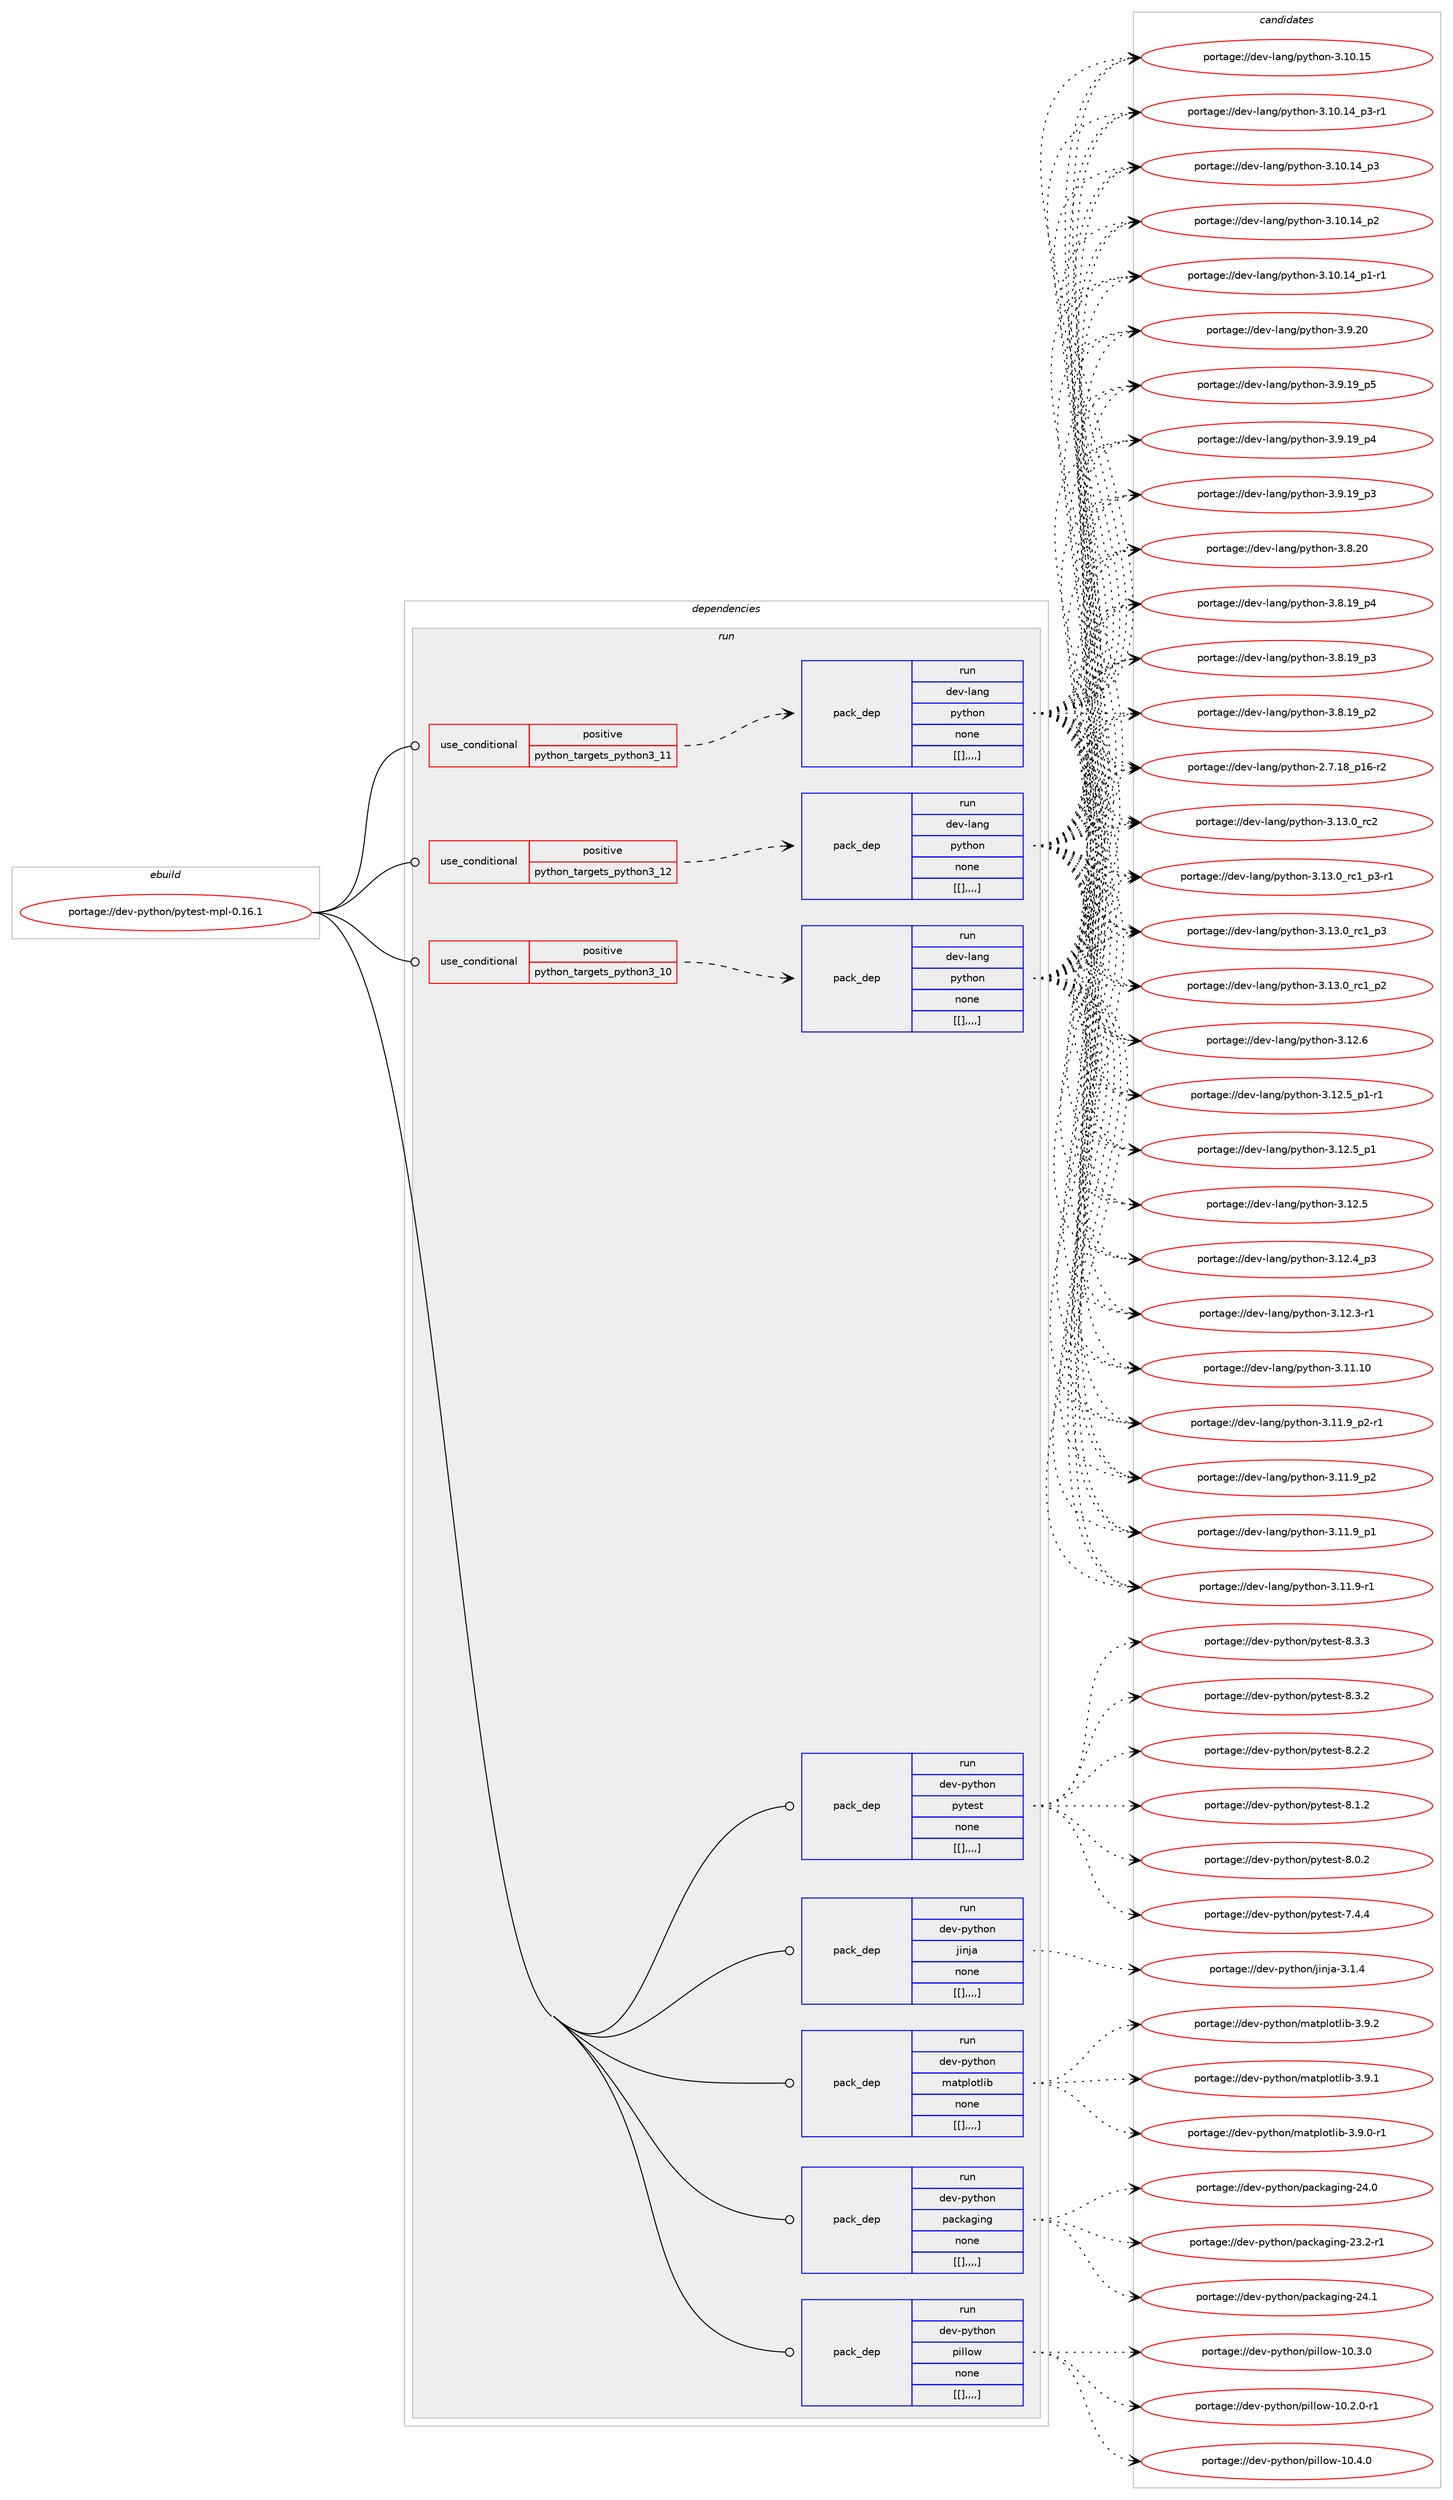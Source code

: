 digraph prolog {

# *************
# Graph options
# *************

newrank=true;
concentrate=true;
compound=true;
graph [rankdir=LR,fontname=Helvetica,fontsize=10,ranksep=1.5];#, ranksep=2.5, nodesep=0.2];
edge  [arrowhead=vee];
node  [fontname=Helvetica,fontsize=10];

# **********
# The ebuild
# **********

subgraph cluster_leftcol {
color=gray;
label=<<i>ebuild</i>>;
id [label="portage://dev-python/pytest-mpl-0.16.1", color=red, width=4, href="../dev-python/pytest-mpl-0.16.1.svg"];
}

# ****************
# The dependencies
# ****************

subgraph cluster_midcol {
color=gray;
label=<<i>dependencies</i>>;
subgraph cluster_compile {
fillcolor="#eeeeee";
style=filled;
label=<<i>compile</i>>;
}
subgraph cluster_compileandrun {
fillcolor="#eeeeee";
style=filled;
label=<<i>compile and run</i>>;
}
subgraph cluster_run {
fillcolor="#eeeeee";
style=filled;
label=<<i>run</i>>;
subgraph cond38925 {
dependency161137 [label=<<TABLE BORDER="0" CELLBORDER="1" CELLSPACING="0" CELLPADDING="4"><TR><TD ROWSPAN="3" CELLPADDING="10">use_conditional</TD></TR><TR><TD>positive</TD></TR><TR><TD>python_targets_python3_10</TD></TR></TABLE>>, shape=none, color=red];
subgraph pack120956 {
dependency161138 [label=<<TABLE BORDER="0" CELLBORDER="1" CELLSPACING="0" CELLPADDING="4" WIDTH="220"><TR><TD ROWSPAN="6" CELLPADDING="30">pack_dep</TD></TR><TR><TD WIDTH="110">run</TD></TR><TR><TD>dev-lang</TD></TR><TR><TD>python</TD></TR><TR><TD>none</TD></TR><TR><TD>[[],,,,]</TD></TR></TABLE>>, shape=none, color=blue];
}
dependency161137:e -> dependency161138:w [weight=20,style="dashed",arrowhead="vee"];
}
id:e -> dependency161137:w [weight=20,style="solid",arrowhead="odot"];
subgraph cond38926 {
dependency161139 [label=<<TABLE BORDER="0" CELLBORDER="1" CELLSPACING="0" CELLPADDING="4"><TR><TD ROWSPAN="3" CELLPADDING="10">use_conditional</TD></TR><TR><TD>positive</TD></TR><TR><TD>python_targets_python3_11</TD></TR></TABLE>>, shape=none, color=red];
subgraph pack120957 {
dependency161140 [label=<<TABLE BORDER="0" CELLBORDER="1" CELLSPACING="0" CELLPADDING="4" WIDTH="220"><TR><TD ROWSPAN="6" CELLPADDING="30">pack_dep</TD></TR><TR><TD WIDTH="110">run</TD></TR><TR><TD>dev-lang</TD></TR><TR><TD>python</TD></TR><TR><TD>none</TD></TR><TR><TD>[[],,,,]</TD></TR></TABLE>>, shape=none, color=blue];
}
dependency161139:e -> dependency161140:w [weight=20,style="dashed",arrowhead="vee"];
}
id:e -> dependency161139:w [weight=20,style="solid",arrowhead="odot"];
subgraph cond38927 {
dependency161141 [label=<<TABLE BORDER="0" CELLBORDER="1" CELLSPACING="0" CELLPADDING="4"><TR><TD ROWSPAN="3" CELLPADDING="10">use_conditional</TD></TR><TR><TD>positive</TD></TR><TR><TD>python_targets_python3_12</TD></TR></TABLE>>, shape=none, color=red];
subgraph pack120958 {
dependency161142 [label=<<TABLE BORDER="0" CELLBORDER="1" CELLSPACING="0" CELLPADDING="4" WIDTH="220"><TR><TD ROWSPAN="6" CELLPADDING="30">pack_dep</TD></TR><TR><TD WIDTH="110">run</TD></TR><TR><TD>dev-lang</TD></TR><TR><TD>python</TD></TR><TR><TD>none</TD></TR><TR><TD>[[],,,,]</TD></TR></TABLE>>, shape=none, color=blue];
}
dependency161141:e -> dependency161142:w [weight=20,style="dashed",arrowhead="vee"];
}
id:e -> dependency161141:w [weight=20,style="solid",arrowhead="odot"];
subgraph pack120959 {
dependency161143 [label=<<TABLE BORDER="0" CELLBORDER="1" CELLSPACING="0" CELLPADDING="4" WIDTH="220"><TR><TD ROWSPAN="6" CELLPADDING="30">pack_dep</TD></TR><TR><TD WIDTH="110">run</TD></TR><TR><TD>dev-python</TD></TR><TR><TD>jinja</TD></TR><TR><TD>none</TD></TR><TR><TD>[[],,,,]</TD></TR></TABLE>>, shape=none, color=blue];
}
id:e -> dependency161143:w [weight=20,style="solid",arrowhead="odot"];
subgraph pack120960 {
dependency161144 [label=<<TABLE BORDER="0" CELLBORDER="1" CELLSPACING="0" CELLPADDING="4" WIDTH="220"><TR><TD ROWSPAN="6" CELLPADDING="30">pack_dep</TD></TR><TR><TD WIDTH="110">run</TD></TR><TR><TD>dev-python</TD></TR><TR><TD>matplotlib</TD></TR><TR><TD>none</TD></TR><TR><TD>[[],,,,]</TD></TR></TABLE>>, shape=none, color=blue];
}
id:e -> dependency161144:w [weight=20,style="solid",arrowhead="odot"];
subgraph pack120961 {
dependency161145 [label=<<TABLE BORDER="0" CELLBORDER="1" CELLSPACING="0" CELLPADDING="4" WIDTH="220"><TR><TD ROWSPAN="6" CELLPADDING="30">pack_dep</TD></TR><TR><TD WIDTH="110">run</TD></TR><TR><TD>dev-python</TD></TR><TR><TD>packaging</TD></TR><TR><TD>none</TD></TR><TR><TD>[[],,,,]</TD></TR></TABLE>>, shape=none, color=blue];
}
id:e -> dependency161145:w [weight=20,style="solid",arrowhead="odot"];
subgraph pack120962 {
dependency161146 [label=<<TABLE BORDER="0" CELLBORDER="1" CELLSPACING="0" CELLPADDING="4" WIDTH="220"><TR><TD ROWSPAN="6" CELLPADDING="30">pack_dep</TD></TR><TR><TD WIDTH="110">run</TD></TR><TR><TD>dev-python</TD></TR><TR><TD>pillow</TD></TR><TR><TD>none</TD></TR><TR><TD>[[],,,,]</TD></TR></TABLE>>, shape=none, color=blue];
}
id:e -> dependency161146:w [weight=20,style="solid",arrowhead="odot"];
subgraph pack120963 {
dependency161147 [label=<<TABLE BORDER="0" CELLBORDER="1" CELLSPACING="0" CELLPADDING="4" WIDTH="220"><TR><TD ROWSPAN="6" CELLPADDING="30">pack_dep</TD></TR><TR><TD WIDTH="110">run</TD></TR><TR><TD>dev-python</TD></TR><TR><TD>pytest</TD></TR><TR><TD>none</TD></TR><TR><TD>[[],,,,]</TD></TR></TABLE>>, shape=none, color=blue];
}
id:e -> dependency161147:w [weight=20,style="solid",arrowhead="odot"];
}
}

# **************
# The candidates
# **************

subgraph cluster_choices {
rank=same;
color=gray;
label=<<i>candidates</i>>;

subgraph choice120956 {
color=black;
nodesep=1;
choice10010111845108971101034711212111610411111045514649514648951149950 [label="portage://dev-lang/python-3.13.0_rc2", color=red, width=4,href="../dev-lang/python-3.13.0_rc2.svg"];
choice1001011184510897110103471121211161041111104551464951464895114994995112514511449 [label="portage://dev-lang/python-3.13.0_rc1_p3-r1", color=red, width=4,href="../dev-lang/python-3.13.0_rc1_p3-r1.svg"];
choice100101118451089711010347112121116104111110455146495146489511499499511251 [label="portage://dev-lang/python-3.13.0_rc1_p3", color=red, width=4,href="../dev-lang/python-3.13.0_rc1_p3.svg"];
choice100101118451089711010347112121116104111110455146495146489511499499511250 [label="portage://dev-lang/python-3.13.0_rc1_p2", color=red, width=4,href="../dev-lang/python-3.13.0_rc1_p2.svg"];
choice10010111845108971101034711212111610411111045514649504654 [label="portage://dev-lang/python-3.12.6", color=red, width=4,href="../dev-lang/python-3.12.6.svg"];
choice1001011184510897110103471121211161041111104551464950465395112494511449 [label="portage://dev-lang/python-3.12.5_p1-r1", color=red, width=4,href="../dev-lang/python-3.12.5_p1-r1.svg"];
choice100101118451089711010347112121116104111110455146495046539511249 [label="portage://dev-lang/python-3.12.5_p1", color=red, width=4,href="../dev-lang/python-3.12.5_p1.svg"];
choice10010111845108971101034711212111610411111045514649504653 [label="portage://dev-lang/python-3.12.5", color=red, width=4,href="../dev-lang/python-3.12.5.svg"];
choice100101118451089711010347112121116104111110455146495046529511251 [label="portage://dev-lang/python-3.12.4_p3", color=red, width=4,href="../dev-lang/python-3.12.4_p3.svg"];
choice100101118451089711010347112121116104111110455146495046514511449 [label="portage://dev-lang/python-3.12.3-r1", color=red, width=4,href="../dev-lang/python-3.12.3-r1.svg"];
choice1001011184510897110103471121211161041111104551464949464948 [label="portage://dev-lang/python-3.11.10", color=red, width=4,href="../dev-lang/python-3.11.10.svg"];
choice1001011184510897110103471121211161041111104551464949465795112504511449 [label="portage://dev-lang/python-3.11.9_p2-r1", color=red, width=4,href="../dev-lang/python-3.11.9_p2-r1.svg"];
choice100101118451089711010347112121116104111110455146494946579511250 [label="portage://dev-lang/python-3.11.9_p2", color=red, width=4,href="../dev-lang/python-3.11.9_p2.svg"];
choice100101118451089711010347112121116104111110455146494946579511249 [label="portage://dev-lang/python-3.11.9_p1", color=red, width=4,href="../dev-lang/python-3.11.9_p1.svg"];
choice100101118451089711010347112121116104111110455146494946574511449 [label="portage://dev-lang/python-3.11.9-r1", color=red, width=4,href="../dev-lang/python-3.11.9-r1.svg"];
choice1001011184510897110103471121211161041111104551464948464953 [label="portage://dev-lang/python-3.10.15", color=red, width=4,href="../dev-lang/python-3.10.15.svg"];
choice100101118451089711010347112121116104111110455146494846495295112514511449 [label="portage://dev-lang/python-3.10.14_p3-r1", color=red, width=4,href="../dev-lang/python-3.10.14_p3-r1.svg"];
choice10010111845108971101034711212111610411111045514649484649529511251 [label="portage://dev-lang/python-3.10.14_p3", color=red, width=4,href="../dev-lang/python-3.10.14_p3.svg"];
choice10010111845108971101034711212111610411111045514649484649529511250 [label="portage://dev-lang/python-3.10.14_p2", color=red, width=4,href="../dev-lang/python-3.10.14_p2.svg"];
choice100101118451089711010347112121116104111110455146494846495295112494511449 [label="portage://dev-lang/python-3.10.14_p1-r1", color=red, width=4,href="../dev-lang/python-3.10.14_p1-r1.svg"];
choice10010111845108971101034711212111610411111045514657465048 [label="portage://dev-lang/python-3.9.20", color=red, width=4,href="../dev-lang/python-3.9.20.svg"];
choice100101118451089711010347112121116104111110455146574649579511253 [label="portage://dev-lang/python-3.9.19_p5", color=red, width=4,href="../dev-lang/python-3.9.19_p5.svg"];
choice100101118451089711010347112121116104111110455146574649579511252 [label="portage://dev-lang/python-3.9.19_p4", color=red, width=4,href="../dev-lang/python-3.9.19_p4.svg"];
choice100101118451089711010347112121116104111110455146574649579511251 [label="portage://dev-lang/python-3.9.19_p3", color=red, width=4,href="../dev-lang/python-3.9.19_p3.svg"];
choice10010111845108971101034711212111610411111045514656465048 [label="portage://dev-lang/python-3.8.20", color=red, width=4,href="../dev-lang/python-3.8.20.svg"];
choice100101118451089711010347112121116104111110455146564649579511252 [label="portage://dev-lang/python-3.8.19_p4", color=red, width=4,href="../dev-lang/python-3.8.19_p4.svg"];
choice100101118451089711010347112121116104111110455146564649579511251 [label="portage://dev-lang/python-3.8.19_p3", color=red, width=4,href="../dev-lang/python-3.8.19_p3.svg"];
choice100101118451089711010347112121116104111110455146564649579511250 [label="portage://dev-lang/python-3.8.19_p2", color=red, width=4,href="../dev-lang/python-3.8.19_p2.svg"];
choice100101118451089711010347112121116104111110455046554649569511249544511450 [label="portage://dev-lang/python-2.7.18_p16-r2", color=red, width=4,href="../dev-lang/python-2.7.18_p16-r2.svg"];
dependency161138:e -> choice10010111845108971101034711212111610411111045514649514648951149950:w [style=dotted,weight="100"];
dependency161138:e -> choice1001011184510897110103471121211161041111104551464951464895114994995112514511449:w [style=dotted,weight="100"];
dependency161138:e -> choice100101118451089711010347112121116104111110455146495146489511499499511251:w [style=dotted,weight="100"];
dependency161138:e -> choice100101118451089711010347112121116104111110455146495146489511499499511250:w [style=dotted,weight="100"];
dependency161138:e -> choice10010111845108971101034711212111610411111045514649504654:w [style=dotted,weight="100"];
dependency161138:e -> choice1001011184510897110103471121211161041111104551464950465395112494511449:w [style=dotted,weight="100"];
dependency161138:e -> choice100101118451089711010347112121116104111110455146495046539511249:w [style=dotted,weight="100"];
dependency161138:e -> choice10010111845108971101034711212111610411111045514649504653:w [style=dotted,weight="100"];
dependency161138:e -> choice100101118451089711010347112121116104111110455146495046529511251:w [style=dotted,weight="100"];
dependency161138:e -> choice100101118451089711010347112121116104111110455146495046514511449:w [style=dotted,weight="100"];
dependency161138:e -> choice1001011184510897110103471121211161041111104551464949464948:w [style=dotted,weight="100"];
dependency161138:e -> choice1001011184510897110103471121211161041111104551464949465795112504511449:w [style=dotted,weight="100"];
dependency161138:e -> choice100101118451089711010347112121116104111110455146494946579511250:w [style=dotted,weight="100"];
dependency161138:e -> choice100101118451089711010347112121116104111110455146494946579511249:w [style=dotted,weight="100"];
dependency161138:e -> choice100101118451089711010347112121116104111110455146494946574511449:w [style=dotted,weight="100"];
dependency161138:e -> choice1001011184510897110103471121211161041111104551464948464953:w [style=dotted,weight="100"];
dependency161138:e -> choice100101118451089711010347112121116104111110455146494846495295112514511449:w [style=dotted,weight="100"];
dependency161138:e -> choice10010111845108971101034711212111610411111045514649484649529511251:w [style=dotted,weight="100"];
dependency161138:e -> choice10010111845108971101034711212111610411111045514649484649529511250:w [style=dotted,weight="100"];
dependency161138:e -> choice100101118451089711010347112121116104111110455146494846495295112494511449:w [style=dotted,weight="100"];
dependency161138:e -> choice10010111845108971101034711212111610411111045514657465048:w [style=dotted,weight="100"];
dependency161138:e -> choice100101118451089711010347112121116104111110455146574649579511253:w [style=dotted,weight="100"];
dependency161138:e -> choice100101118451089711010347112121116104111110455146574649579511252:w [style=dotted,weight="100"];
dependency161138:e -> choice100101118451089711010347112121116104111110455146574649579511251:w [style=dotted,weight="100"];
dependency161138:e -> choice10010111845108971101034711212111610411111045514656465048:w [style=dotted,weight="100"];
dependency161138:e -> choice100101118451089711010347112121116104111110455146564649579511252:w [style=dotted,weight="100"];
dependency161138:e -> choice100101118451089711010347112121116104111110455146564649579511251:w [style=dotted,weight="100"];
dependency161138:e -> choice100101118451089711010347112121116104111110455146564649579511250:w [style=dotted,weight="100"];
dependency161138:e -> choice100101118451089711010347112121116104111110455046554649569511249544511450:w [style=dotted,weight="100"];
}
subgraph choice120957 {
color=black;
nodesep=1;
choice10010111845108971101034711212111610411111045514649514648951149950 [label="portage://dev-lang/python-3.13.0_rc2", color=red, width=4,href="../dev-lang/python-3.13.0_rc2.svg"];
choice1001011184510897110103471121211161041111104551464951464895114994995112514511449 [label="portage://dev-lang/python-3.13.0_rc1_p3-r1", color=red, width=4,href="../dev-lang/python-3.13.0_rc1_p3-r1.svg"];
choice100101118451089711010347112121116104111110455146495146489511499499511251 [label="portage://dev-lang/python-3.13.0_rc1_p3", color=red, width=4,href="../dev-lang/python-3.13.0_rc1_p3.svg"];
choice100101118451089711010347112121116104111110455146495146489511499499511250 [label="portage://dev-lang/python-3.13.0_rc1_p2", color=red, width=4,href="../dev-lang/python-3.13.0_rc1_p2.svg"];
choice10010111845108971101034711212111610411111045514649504654 [label="portage://dev-lang/python-3.12.6", color=red, width=4,href="../dev-lang/python-3.12.6.svg"];
choice1001011184510897110103471121211161041111104551464950465395112494511449 [label="portage://dev-lang/python-3.12.5_p1-r1", color=red, width=4,href="../dev-lang/python-3.12.5_p1-r1.svg"];
choice100101118451089711010347112121116104111110455146495046539511249 [label="portage://dev-lang/python-3.12.5_p1", color=red, width=4,href="../dev-lang/python-3.12.5_p1.svg"];
choice10010111845108971101034711212111610411111045514649504653 [label="portage://dev-lang/python-3.12.5", color=red, width=4,href="../dev-lang/python-3.12.5.svg"];
choice100101118451089711010347112121116104111110455146495046529511251 [label="portage://dev-lang/python-3.12.4_p3", color=red, width=4,href="../dev-lang/python-3.12.4_p3.svg"];
choice100101118451089711010347112121116104111110455146495046514511449 [label="portage://dev-lang/python-3.12.3-r1", color=red, width=4,href="../dev-lang/python-3.12.3-r1.svg"];
choice1001011184510897110103471121211161041111104551464949464948 [label="portage://dev-lang/python-3.11.10", color=red, width=4,href="../dev-lang/python-3.11.10.svg"];
choice1001011184510897110103471121211161041111104551464949465795112504511449 [label="portage://dev-lang/python-3.11.9_p2-r1", color=red, width=4,href="../dev-lang/python-3.11.9_p2-r1.svg"];
choice100101118451089711010347112121116104111110455146494946579511250 [label="portage://dev-lang/python-3.11.9_p2", color=red, width=4,href="../dev-lang/python-3.11.9_p2.svg"];
choice100101118451089711010347112121116104111110455146494946579511249 [label="portage://dev-lang/python-3.11.9_p1", color=red, width=4,href="../dev-lang/python-3.11.9_p1.svg"];
choice100101118451089711010347112121116104111110455146494946574511449 [label="portage://dev-lang/python-3.11.9-r1", color=red, width=4,href="../dev-lang/python-3.11.9-r1.svg"];
choice1001011184510897110103471121211161041111104551464948464953 [label="portage://dev-lang/python-3.10.15", color=red, width=4,href="../dev-lang/python-3.10.15.svg"];
choice100101118451089711010347112121116104111110455146494846495295112514511449 [label="portage://dev-lang/python-3.10.14_p3-r1", color=red, width=4,href="../dev-lang/python-3.10.14_p3-r1.svg"];
choice10010111845108971101034711212111610411111045514649484649529511251 [label="portage://dev-lang/python-3.10.14_p3", color=red, width=4,href="../dev-lang/python-3.10.14_p3.svg"];
choice10010111845108971101034711212111610411111045514649484649529511250 [label="portage://dev-lang/python-3.10.14_p2", color=red, width=4,href="../dev-lang/python-3.10.14_p2.svg"];
choice100101118451089711010347112121116104111110455146494846495295112494511449 [label="portage://dev-lang/python-3.10.14_p1-r1", color=red, width=4,href="../dev-lang/python-3.10.14_p1-r1.svg"];
choice10010111845108971101034711212111610411111045514657465048 [label="portage://dev-lang/python-3.9.20", color=red, width=4,href="../dev-lang/python-3.9.20.svg"];
choice100101118451089711010347112121116104111110455146574649579511253 [label="portage://dev-lang/python-3.9.19_p5", color=red, width=4,href="../dev-lang/python-3.9.19_p5.svg"];
choice100101118451089711010347112121116104111110455146574649579511252 [label="portage://dev-lang/python-3.9.19_p4", color=red, width=4,href="../dev-lang/python-3.9.19_p4.svg"];
choice100101118451089711010347112121116104111110455146574649579511251 [label="portage://dev-lang/python-3.9.19_p3", color=red, width=4,href="../dev-lang/python-3.9.19_p3.svg"];
choice10010111845108971101034711212111610411111045514656465048 [label="portage://dev-lang/python-3.8.20", color=red, width=4,href="../dev-lang/python-3.8.20.svg"];
choice100101118451089711010347112121116104111110455146564649579511252 [label="portage://dev-lang/python-3.8.19_p4", color=red, width=4,href="../dev-lang/python-3.8.19_p4.svg"];
choice100101118451089711010347112121116104111110455146564649579511251 [label="portage://dev-lang/python-3.8.19_p3", color=red, width=4,href="../dev-lang/python-3.8.19_p3.svg"];
choice100101118451089711010347112121116104111110455146564649579511250 [label="portage://dev-lang/python-3.8.19_p2", color=red, width=4,href="../dev-lang/python-3.8.19_p2.svg"];
choice100101118451089711010347112121116104111110455046554649569511249544511450 [label="portage://dev-lang/python-2.7.18_p16-r2", color=red, width=4,href="../dev-lang/python-2.7.18_p16-r2.svg"];
dependency161140:e -> choice10010111845108971101034711212111610411111045514649514648951149950:w [style=dotted,weight="100"];
dependency161140:e -> choice1001011184510897110103471121211161041111104551464951464895114994995112514511449:w [style=dotted,weight="100"];
dependency161140:e -> choice100101118451089711010347112121116104111110455146495146489511499499511251:w [style=dotted,weight="100"];
dependency161140:e -> choice100101118451089711010347112121116104111110455146495146489511499499511250:w [style=dotted,weight="100"];
dependency161140:e -> choice10010111845108971101034711212111610411111045514649504654:w [style=dotted,weight="100"];
dependency161140:e -> choice1001011184510897110103471121211161041111104551464950465395112494511449:w [style=dotted,weight="100"];
dependency161140:e -> choice100101118451089711010347112121116104111110455146495046539511249:w [style=dotted,weight="100"];
dependency161140:e -> choice10010111845108971101034711212111610411111045514649504653:w [style=dotted,weight="100"];
dependency161140:e -> choice100101118451089711010347112121116104111110455146495046529511251:w [style=dotted,weight="100"];
dependency161140:e -> choice100101118451089711010347112121116104111110455146495046514511449:w [style=dotted,weight="100"];
dependency161140:e -> choice1001011184510897110103471121211161041111104551464949464948:w [style=dotted,weight="100"];
dependency161140:e -> choice1001011184510897110103471121211161041111104551464949465795112504511449:w [style=dotted,weight="100"];
dependency161140:e -> choice100101118451089711010347112121116104111110455146494946579511250:w [style=dotted,weight="100"];
dependency161140:e -> choice100101118451089711010347112121116104111110455146494946579511249:w [style=dotted,weight="100"];
dependency161140:e -> choice100101118451089711010347112121116104111110455146494946574511449:w [style=dotted,weight="100"];
dependency161140:e -> choice1001011184510897110103471121211161041111104551464948464953:w [style=dotted,weight="100"];
dependency161140:e -> choice100101118451089711010347112121116104111110455146494846495295112514511449:w [style=dotted,weight="100"];
dependency161140:e -> choice10010111845108971101034711212111610411111045514649484649529511251:w [style=dotted,weight="100"];
dependency161140:e -> choice10010111845108971101034711212111610411111045514649484649529511250:w [style=dotted,weight="100"];
dependency161140:e -> choice100101118451089711010347112121116104111110455146494846495295112494511449:w [style=dotted,weight="100"];
dependency161140:e -> choice10010111845108971101034711212111610411111045514657465048:w [style=dotted,weight="100"];
dependency161140:e -> choice100101118451089711010347112121116104111110455146574649579511253:w [style=dotted,weight="100"];
dependency161140:e -> choice100101118451089711010347112121116104111110455146574649579511252:w [style=dotted,weight="100"];
dependency161140:e -> choice100101118451089711010347112121116104111110455146574649579511251:w [style=dotted,weight="100"];
dependency161140:e -> choice10010111845108971101034711212111610411111045514656465048:w [style=dotted,weight="100"];
dependency161140:e -> choice100101118451089711010347112121116104111110455146564649579511252:w [style=dotted,weight="100"];
dependency161140:e -> choice100101118451089711010347112121116104111110455146564649579511251:w [style=dotted,weight="100"];
dependency161140:e -> choice100101118451089711010347112121116104111110455146564649579511250:w [style=dotted,weight="100"];
dependency161140:e -> choice100101118451089711010347112121116104111110455046554649569511249544511450:w [style=dotted,weight="100"];
}
subgraph choice120958 {
color=black;
nodesep=1;
choice10010111845108971101034711212111610411111045514649514648951149950 [label="portage://dev-lang/python-3.13.0_rc2", color=red, width=4,href="../dev-lang/python-3.13.0_rc2.svg"];
choice1001011184510897110103471121211161041111104551464951464895114994995112514511449 [label="portage://dev-lang/python-3.13.0_rc1_p3-r1", color=red, width=4,href="../dev-lang/python-3.13.0_rc1_p3-r1.svg"];
choice100101118451089711010347112121116104111110455146495146489511499499511251 [label="portage://dev-lang/python-3.13.0_rc1_p3", color=red, width=4,href="../dev-lang/python-3.13.0_rc1_p3.svg"];
choice100101118451089711010347112121116104111110455146495146489511499499511250 [label="portage://dev-lang/python-3.13.0_rc1_p2", color=red, width=4,href="../dev-lang/python-3.13.0_rc1_p2.svg"];
choice10010111845108971101034711212111610411111045514649504654 [label="portage://dev-lang/python-3.12.6", color=red, width=4,href="../dev-lang/python-3.12.6.svg"];
choice1001011184510897110103471121211161041111104551464950465395112494511449 [label="portage://dev-lang/python-3.12.5_p1-r1", color=red, width=4,href="../dev-lang/python-3.12.5_p1-r1.svg"];
choice100101118451089711010347112121116104111110455146495046539511249 [label="portage://dev-lang/python-3.12.5_p1", color=red, width=4,href="../dev-lang/python-3.12.5_p1.svg"];
choice10010111845108971101034711212111610411111045514649504653 [label="portage://dev-lang/python-3.12.5", color=red, width=4,href="../dev-lang/python-3.12.5.svg"];
choice100101118451089711010347112121116104111110455146495046529511251 [label="portage://dev-lang/python-3.12.4_p3", color=red, width=4,href="../dev-lang/python-3.12.4_p3.svg"];
choice100101118451089711010347112121116104111110455146495046514511449 [label="portage://dev-lang/python-3.12.3-r1", color=red, width=4,href="../dev-lang/python-3.12.3-r1.svg"];
choice1001011184510897110103471121211161041111104551464949464948 [label="portage://dev-lang/python-3.11.10", color=red, width=4,href="../dev-lang/python-3.11.10.svg"];
choice1001011184510897110103471121211161041111104551464949465795112504511449 [label="portage://dev-lang/python-3.11.9_p2-r1", color=red, width=4,href="../dev-lang/python-3.11.9_p2-r1.svg"];
choice100101118451089711010347112121116104111110455146494946579511250 [label="portage://dev-lang/python-3.11.9_p2", color=red, width=4,href="../dev-lang/python-3.11.9_p2.svg"];
choice100101118451089711010347112121116104111110455146494946579511249 [label="portage://dev-lang/python-3.11.9_p1", color=red, width=4,href="../dev-lang/python-3.11.9_p1.svg"];
choice100101118451089711010347112121116104111110455146494946574511449 [label="portage://dev-lang/python-3.11.9-r1", color=red, width=4,href="../dev-lang/python-3.11.9-r1.svg"];
choice1001011184510897110103471121211161041111104551464948464953 [label="portage://dev-lang/python-3.10.15", color=red, width=4,href="../dev-lang/python-3.10.15.svg"];
choice100101118451089711010347112121116104111110455146494846495295112514511449 [label="portage://dev-lang/python-3.10.14_p3-r1", color=red, width=4,href="../dev-lang/python-3.10.14_p3-r1.svg"];
choice10010111845108971101034711212111610411111045514649484649529511251 [label="portage://dev-lang/python-3.10.14_p3", color=red, width=4,href="../dev-lang/python-3.10.14_p3.svg"];
choice10010111845108971101034711212111610411111045514649484649529511250 [label="portage://dev-lang/python-3.10.14_p2", color=red, width=4,href="../dev-lang/python-3.10.14_p2.svg"];
choice100101118451089711010347112121116104111110455146494846495295112494511449 [label="portage://dev-lang/python-3.10.14_p1-r1", color=red, width=4,href="../dev-lang/python-3.10.14_p1-r1.svg"];
choice10010111845108971101034711212111610411111045514657465048 [label="portage://dev-lang/python-3.9.20", color=red, width=4,href="../dev-lang/python-3.9.20.svg"];
choice100101118451089711010347112121116104111110455146574649579511253 [label="portage://dev-lang/python-3.9.19_p5", color=red, width=4,href="../dev-lang/python-3.9.19_p5.svg"];
choice100101118451089711010347112121116104111110455146574649579511252 [label="portage://dev-lang/python-3.9.19_p4", color=red, width=4,href="../dev-lang/python-3.9.19_p4.svg"];
choice100101118451089711010347112121116104111110455146574649579511251 [label="portage://dev-lang/python-3.9.19_p3", color=red, width=4,href="../dev-lang/python-3.9.19_p3.svg"];
choice10010111845108971101034711212111610411111045514656465048 [label="portage://dev-lang/python-3.8.20", color=red, width=4,href="../dev-lang/python-3.8.20.svg"];
choice100101118451089711010347112121116104111110455146564649579511252 [label="portage://dev-lang/python-3.8.19_p4", color=red, width=4,href="../dev-lang/python-3.8.19_p4.svg"];
choice100101118451089711010347112121116104111110455146564649579511251 [label="portage://dev-lang/python-3.8.19_p3", color=red, width=4,href="../dev-lang/python-3.8.19_p3.svg"];
choice100101118451089711010347112121116104111110455146564649579511250 [label="portage://dev-lang/python-3.8.19_p2", color=red, width=4,href="../dev-lang/python-3.8.19_p2.svg"];
choice100101118451089711010347112121116104111110455046554649569511249544511450 [label="portage://dev-lang/python-2.7.18_p16-r2", color=red, width=4,href="../dev-lang/python-2.7.18_p16-r2.svg"];
dependency161142:e -> choice10010111845108971101034711212111610411111045514649514648951149950:w [style=dotted,weight="100"];
dependency161142:e -> choice1001011184510897110103471121211161041111104551464951464895114994995112514511449:w [style=dotted,weight="100"];
dependency161142:e -> choice100101118451089711010347112121116104111110455146495146489511499499511251:w [style=dotted,weight="100"];
dependency161142:e -> choice100101118451089711010347112121116104111110455146495146489511499499511250:w [style=dotted,weight="100"];
dependency161142:e -> choice10010111845108971101034711212111610411111045514649504654:w [style=dotted,weight="100"];
dependency161142:e -> choice1001011184510897110103471121211161041111104551464950465395112494511449:w [style=dotted,weight="100"];
dependency161142:e -> choice100101118451089711010347112121116104111110455146495046539511249:w [style=dotted,weight="100"];
dependency161142:e -> choice10010111845108971101034711212111610411111045514649504653:w [style=dotted,weight="100"];
dependency161142:e -> choice100101118451089711010347112121116104111110455146495046529511251:w [style=dotted,weight="100"];
dependency161142:e -> choice100101118451089711010347112121116104111110455146495046514511449:w [style=dotted,weight="100"];
dependency161142:e -> choice1001011184510897110103471121211161041111104551464949464948:w [style=dotted,weight="100"];
dependency161142:e -> choice1001011184510897110103471121211161041111104551464949465795112504511449:w [style=dotted,weight="100"];
dependency161142:e -> choice100101118451089711010347112121116104111110455146494946579511250:w [style=dotted,weight="100"];
dependency161142:e -> choice100101118451089711010347112121116104111110455146494946579511249:w [style=dotted,weight="100"];
dependency161142:e -> choice100101118451089711010347112121116104111110455146494946574511449:w [style=dotted,weight="100"];
dependency161142:e -> choice1001011184510897110103471121211161041111104551464948464953:w [style=dotted,weight="100"];
dependency161142:e -> choice100101118451089711010347112121116104111110455146494846495295112514511449:w [style=dotted,weight="100"];
dependency161142:e -> choice10010111845108971101034711212111610411111045514649484649529511251:w [style=dotted,weight="100"];
dependency161142:e -> choice10010111845108971101034711212111610411111045514649484649529511250:w [style=dotted,weight="100"];
dependency161142:e -> choice100101118451089711010347112121116104111110455146494846495295112494511449:w [style=dotted,weight="100"];
dependency161142:e -> choice10010111845108971101034711212111610411111045514657465048:w [style=dotted,weight="100"];
dependency161142:e -> choice100101118451089711010347112121116104111110455146574649579511253:w [style=dotted,weight="100"];
dependency161142:e -> choice100101118451089711010347112121116104111110455146574649579511252:w [style=dotted,weight="100"];
dependency161142:e -> choice100101118451089711010347112121116104111110455146574649579511251:w [style=dotted,weight="100"];
dependency161142:e -> choice10010111845108971101034711212111610411111045514656465048:w [style=dotted,weight="100"];
dependency161142:e -> choice100101118451089711010347112121116104111110455146564649579511252:w [style=dotted,weight="100"];
dependency161142:e -> choice100101118451089711010347112121116104111110455146564649579511251:w [style=dotted,weight="100"];
dependency161142:e -> choice100101118451089711010347112121116104111110455146564649579511250:w [style=dotted,weight="100"];
dependency161142:e -> choice100101118451089711010347112121116104111110455046554649569511249544511450:w [style=dotted,weight="100"];
}
subgraph choice120959 {
color=black;
nodesep=1;
choice100101118451121211161041111104710610511010697455146494652 [label="portage://dev-python/jinja-3.1.4", color=red, width=4,href="../dev-python/jinja-3.1.4.svg"];
dependency161143:e -> choice100101118451121211161041111104710610511010697455146494652:w [style=dotted,weight="100"];
}
subgraph choice120960 {
color=black;
nodesep=1;
choice10010111845112121116104111110471099711611210811111610810598455146574650 [label="portage://dev-python/matplotlib-3.9.2", color=red, width=4,href="../dev-python/matplotlib-3.9.2.svg"];
choice10010111845112121116104111110471099711611210811111610810598455146574649 [label="portage://dev-python/matplotlib-3.9.1", color=red, width=4,href="../dev-python/matplotlib-3.9.1.svg"];
choice100101118451121211161041111104710997116112108111116108105984551465746484511449 [label="portage://dev-python/matplotlib-3.9.0-r1", color=red, width=4,href="../dev-python/matplotlib-3.9.0-r1.svg"];
dependency161144:e -> choice10010111845112121116104111110471099711611210811111610810598455146574650:w [style=dotted,weight="100"];
dependency161144:e -> choice10010111845112121116104111110471099711611210811111610810598455146574649:w [style=dotted,weight="100"];
dependency161144:e -> choice100101118451121211161041111104710997116112108111116108105984551465746484511449:w [style=dotted,weight="100"];
}
subgraph choice120961 {
color=black;
nodesep=1;
choice10010111845112121116104111110471129799107971031051101034550524649 [label="portage://dev-python/packaging-24.1", color=red, width=4,href="../dev-python/packaging-24.1.svg"];
choice10010111845112121116104111110471129799107971031051101034550524648 [label="portage://dev-python/packaging-24.0", color=red, width=4,href="../dev-python/packaging-24.0.svg"];
choice100101118451121211161041111104711297991079710310511010345505146504511449 [label="portage://dev-python/packaging-23.2-r1", color=red, width=4,href="../dev-python/packaging-23.2-r1.svg"];
dependency161145:e -> choice10010111845112121116104111110471129799107971031051101034550524649:w [style=dotted,weight="100"];
dependency161145:e -> choice10010111845112121116104111110471129799107971031051101034550524648:w [style=dotted,weight="100"];
dependency161145:e -> choice100101118451121211161041111104711297991079710310511010345505146504511449:w [style=dotted,weight="100"];
}
subgraph choice120962 {
color=black;
nodesep=1;
choice100101118451121211161041111104711210510810811111945494846524648 [label="portage://dev-python/pillow-10.4.0", color=red, width=4,href="../dev-python/pillow-10.4.0.svg"];
choice100101118451121211161041111104711210510810811111945494846514648 [label="portage://dev-python/pillow-10.3.0", color=red, width=4,href="../dev-python/pillow-10.3.0.svg"];
choice1001011184511212111610411111047112105108108111119454948465046484511449 [label="portage://dev-python/pillow-10.2.0-r1", color=red, width=4,href="../dev-python/pillow-10.2.0-r1.svg"];
dependency161146:e -> choice100101118451121211161041111104711210510810811111945494846524648:w [style=dotted,weight="100"];
dependency161146:e -> choice100101118451121211161041111104711210510810811111945494846514648:w [style=dotted,weight="100"];
dependency161146:e -> choice1001011184511212111610411111047112105108108111119454948465046484511449:w [style=dotted,weight="100"];
}
subgraph choice120963 {
color=black;
nodesep=1;
choice1001011184511212111610411111047112121116101115116455646514651 [label="portage://dev-python/pytest-8.3.3", color=red, width=4,href="../dev-python/pytest-8.3.3.svg"];
choice1001011184511212111610411111047112121116101115116455646514650 [label="portage://dev-python/pytest-8.3.2", color=red, width=4,href="../dev-python/pytest-8.3.2.svg"];
choice1001011184511212111610411111047112121116101115116455646504650 [label="portage://dev-python/pytest-8.2.2", color=red, width=4,href="../dev-python/pytest-8.2.2.svg"];
choice1001011184511212111610411111047112121116101115116455646494650 [label="portage://dev-python/pytest-8.1.2", color=red, width=4,href="../dev-python/pytest-8.1.2.svg"];
choice1001011184511212111610411111047112121116101115116455646484650 [label="portage://dev-python/pytest-8.0.2", color=red, width=4,href="../dev-python/pytest-8.0.2.svg"];
choice1001011184511212111610411111047112121116101115116455546524652 [label="portage://dev-python/pytest-7.4.4", color=red, width=4,href="../dev-python/pytest-7.4.4.svg"];
dependency161147:e -> choice1001011184511212111610411111047112121116101115116455646514651:w [style=dotted,weight="100"];
dependency161147:e -> choice1001011184511212111610411111047112121116101115116455646514650:w [style=dotted,weight="100"];
dependency161147:e -> choice1001011184511212111610411111047112121116101115116455646504650:w [style=dotted,weight="100"];
dependency161147:e -> choice1001011184511212111610411111047112121116101115116455646494650:w [style=dotted,weight="100"];
dependency161147:e -> choice1001011184511212111610411111047112121116101115116455646484650:w [style=dotted,weight="100"];
dependency161147:e -> choice1001011184511212111610411111047112121116101115116455546524652:w [style=dotted,weight="100"];
}
}

}
